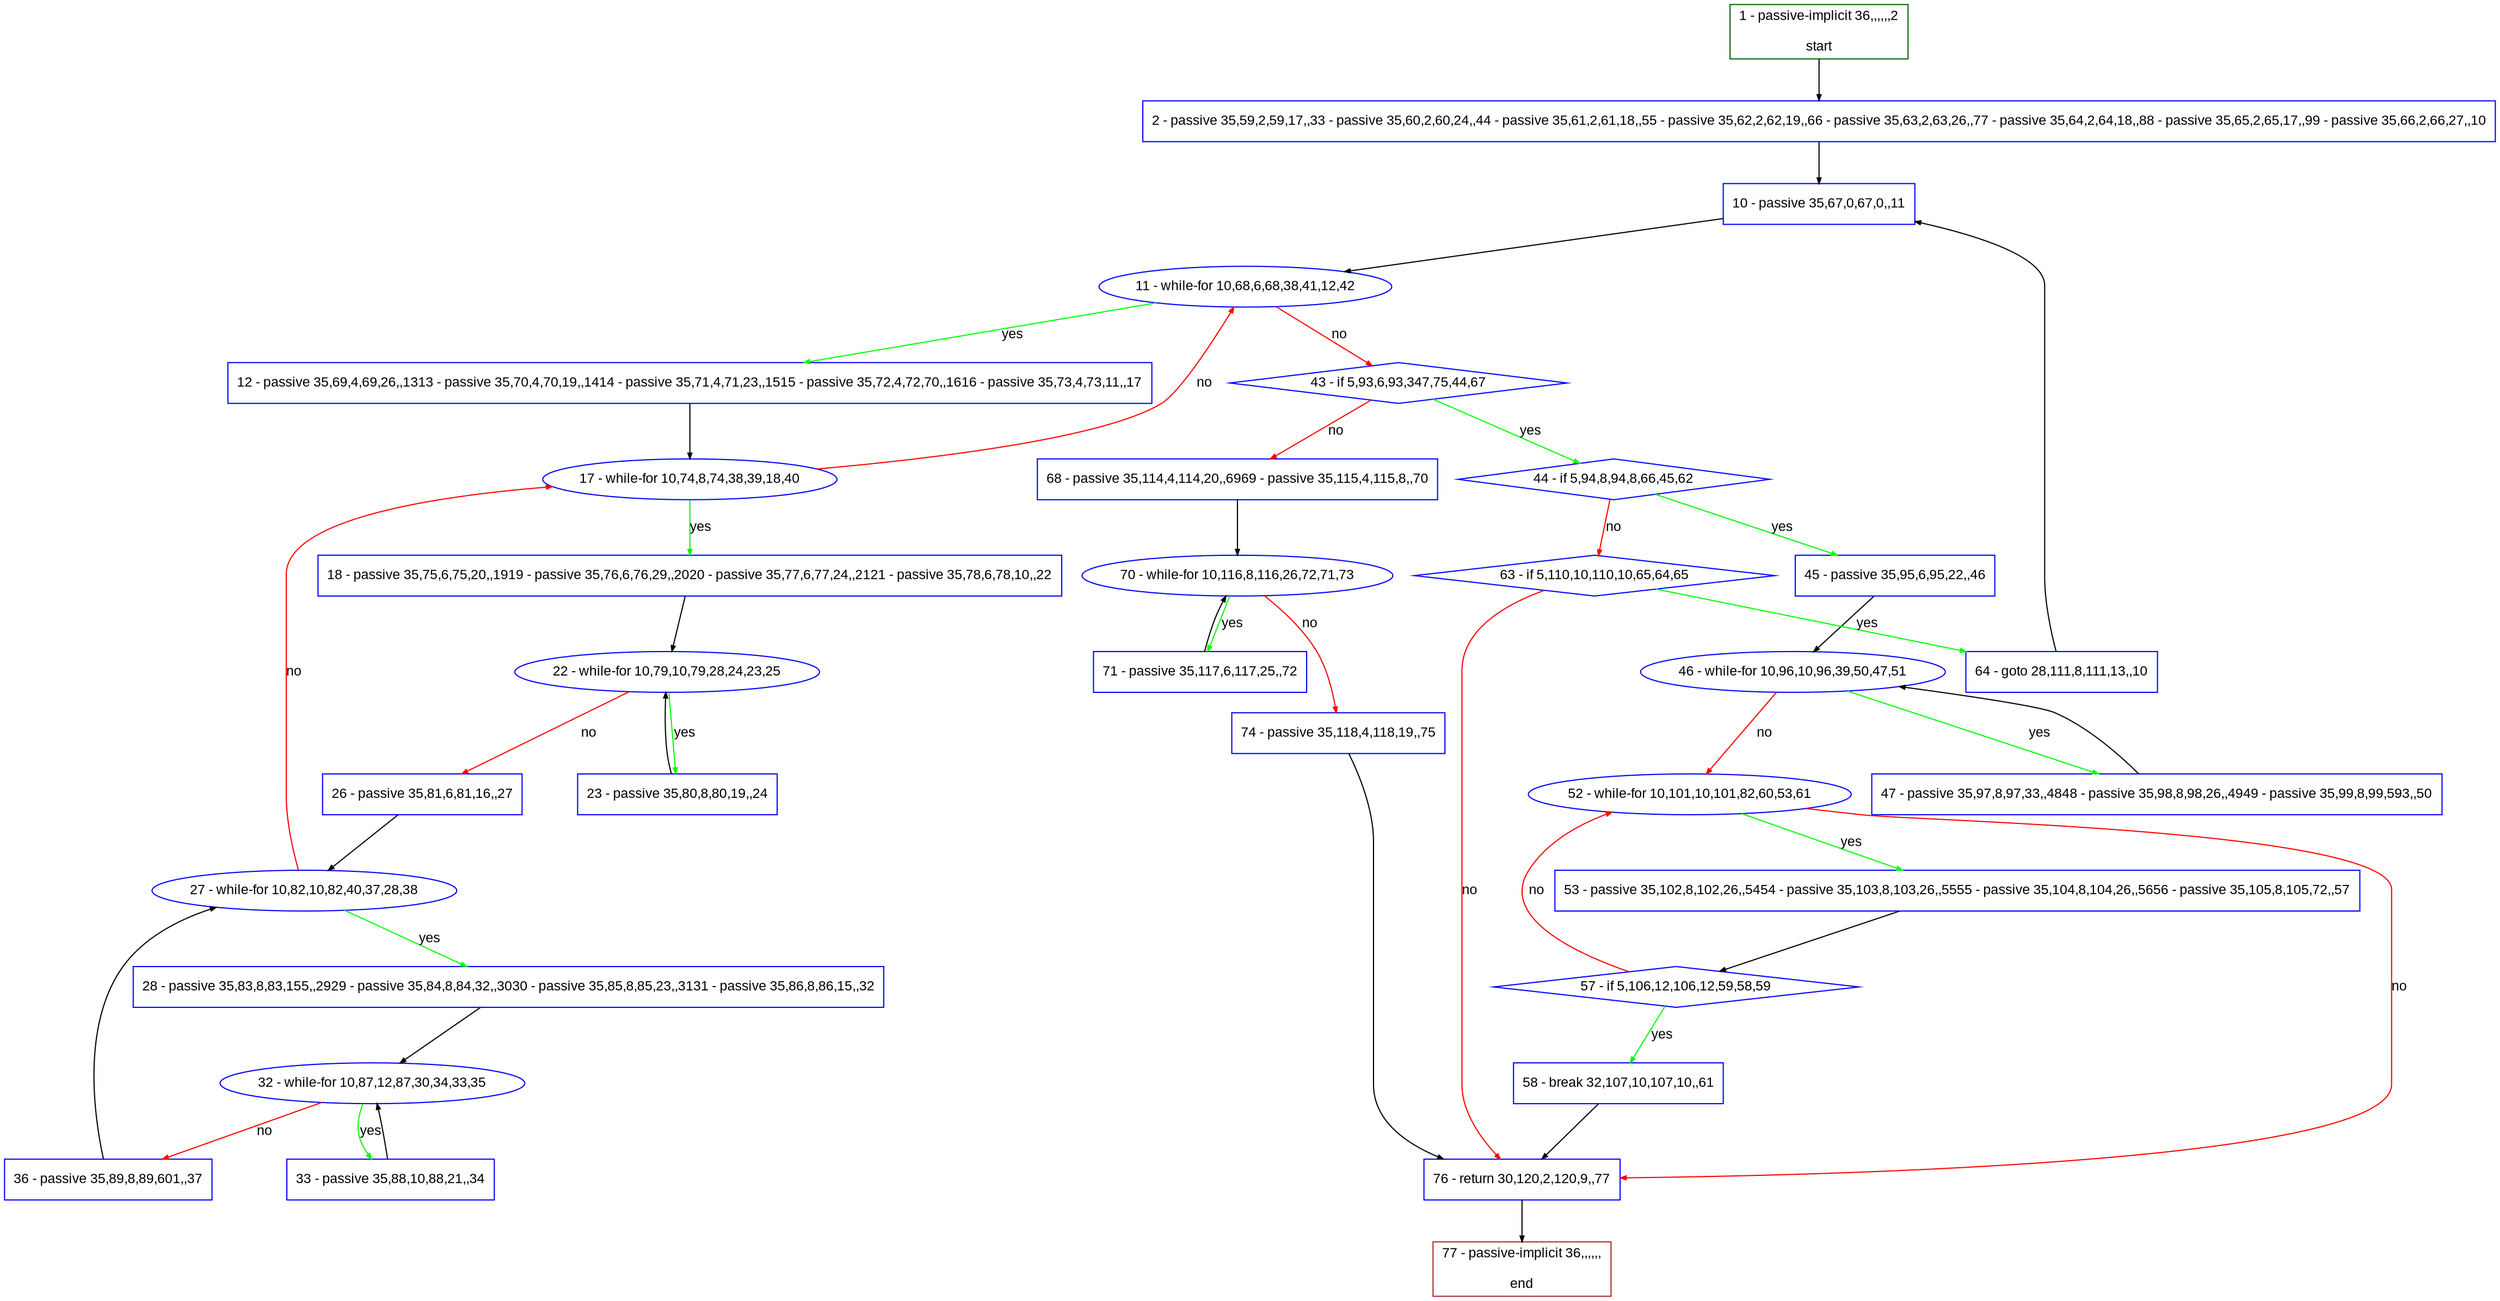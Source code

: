 digraph "" {
  graph [pack="true", label="", fontsize="12", packmode="clust", fontname="Arial", fillcolor="#FFFFCC", bgcolor="white", style="rounded,filled", compound="true"];
  node [node_initialized="no", label="", color="grey", fontsize="12", fillcolor="white", fontname="Arial", style="filled", shape="rectangle", compound="true", fixedsize="false"];
  edge [fontcolor="black", arrowhead="normal", arrowtail="none", arrowsize="0.5", ltail="", label="", color="black", fontsize="12", lhead="", fontname="Arial", dir="forward", compound="true"];
  __N1 [label="2 - passive 35,59,2,59,17,,33 - passive 35,60,2,60,24,,44 - passive 35,61,2,61,18,,55 - passive 35,62,2,62,19,,66 - passive 35,63,2,63,26,,77 - passive 35,64,2,64,18,,88 - passive 35,65,2,65,17,,99 - passive 35,66,2,66,27,,10", color="#0000ff", fillcolor="#ffffff", style="filled", shape="box"];
  __N2 [label="1 - passive-implicit 36,,,,,,2\n\nstart", color="#006400", fillcolor="#ffffff", style="filled", shape="box"];
  __N3 [label="10 - passive 35,67,0,67,0,,11", color="#0000ff", fillcolor="#ffffff", style="filled", shape="box"];
  __N4 [label="11 - while-for 10,68,6,68,38,41,12,42", color="#0000ff", fillcolor="#ffffff", style="filled", shape="oval"];
  __N5 [label="12 - passive 35,69,4,69,26,,1313 - passive 35,70,4,70,19,,1414 - passive 35,71,4,71,23,,1515 - passive 35,72,4,72,70,,1616 - passive 35,73,4,73,11,,17", color="#0000ff", fillcolor="#ffffff", style="filled", shape="box"];
  __N6 [label="43 - if 5,93,6,93,347,75,44,67", color="#0000ff", fillcolor="#ffffff", style="filled", shape="diamond"];
  __N7 [label="17 - while-for 10,74,8,74,38,39,18,40", color="#0000ff", fillcolor="#ffffff", style="filled", shape="oval"];
  __N8 [label="18 - passive 35,75,6,75,20,,1919 - passive 35,76,6,76,29,,2020 - passive 35,77,6,77,24,,2121 - passive 35,78,6,78,10,,22", color="#0000ff", fillcolor="#ffffff", style="filled", shape="box"];
  __N9 [label="22 - while-for 10,79,10,79,28,24,23,25", color="#0000ff", fillcolor="#ffffff", style="filled", shape="oval"];
  __N10 [label="23 - passive 35,80,8,80,19,,24", color="#0000ff", fillcolor="#ffffff", style="filled", shape="box"];
  __N11 [label="26 - passive 35,81,6,81,16,,27", color="#0000ff", fillcolor="#ffffff", style="filled", shape="box"];
  __N12 [label="27 - while-for 10,82,10,82,40,37,28,38", color="#0000ff", fillcolor="#ffffff", style="filled", shape="oval"];
  __N13 [label="28 - passive 35,83,8,83,155,,2929 - passive 35,84,8,84,32,,3030 - passive 35,85,8,85,23,,3131 - passive 35,86,8,86,15,,32", color="#0000ff", fillcolor="#ffffff", style="filled", shape="box"];
  __N14 [label="32 - while-for 10,87,12,87,30,34,33,35", color="#0000ff", fillcolor="#ffffff", style="filled", shape="oval"];
  __N15 [label="33 - passive 35,88,10,88,21,,34", color="#0000ff", fillcolor="#ffffff", style="filled", shape="box"];
  __N16 [label="36 - passive 35,89,8,89,601,,37", color="#0000ff", fillcolor="#ffffff", style="filled", shape="box"];
  __N17 [label="44 - if 5,94,8,94,8,66,45,62", color="#0000ff", fillcolor="#ffffff", style="filled", shape="diamond"];
  __N18 [label="68 - passive 35,114,4,114,20,,6969 - passive 35,115,4,115,8,,70", color="#0000ff", fillcolor="#ffffff", style="filled", shape="box"];
  __N19 [label="45 - passive 35,95,6,95,22,,46", color="#0000ff", fillcolor="#ffffff", style="filled", shape="box"];
  __N20 [label="63 - if 5,110,10,110,10,65,64,65", color="#0000ff", fillcolor="#ffffff", style="filled", shape="diamond"];
  __N21 [label="46 - while-for 10,96,10,96,39,50,47,51", color="#0000ff", fillcolor="#ffffff", style="filled", shape="oval"];
  __N22 [label="47 - passive 35,97,8,97,33,,4848 - passive 35,98,8,98,26,,4949 - passive 35,99,8,99,593,,50", color="#0000ff", fillcolor="#ffffff", style="filled", shape="box"];
  __N23 [label="52 - while-for 10,101,10,101,82,60,53,61", color="#0000ff", fillcolor="#ffffff", style="filled", shape="oval"];
  __N24 [label="53 - passive 35,102,8,102,26,,5454 - passive 35,103,8,103,26,,5555 - passive 35,104,8,104,26,,5656 - passive 35,105,8,105,72,,57", color="#0000ff", fillcolor="#ffffff", style="filled", shape="box"];
  __N25 [label="76 - return 30,120,2,120,9,,77", color="#0000ff", fillcolor="#ffffff", style="filled", shape="box"];
  __N26 [label="57 - if 5,106,12,106,12,59,58,59", color="#0000ff", fillcolor="#ffffff", style="filled", shape="diamond"];
  __N27 [label="58 - break 32,107,10,107,10,,61", color="#0000ff", fillcolor="#ffffff", style="filled", shape="box"];
  __N28 [label="64 - goto 28,111,8,111,13,,10", color="#0000ff", fillcolor="#ffffff", style="filled", shape="box"];
  __N29 [label="70 - while-for 10,116,8,116,26,72,71,73", color="#0000ff", fillcolor="#ffffff", style="filled", shape="oval"];
  __N30 [label="71 - passive 35,117,6,117,25,,72", color="#0000ff", fillcolor="#ffffff", style="filled", shape="box"];
  __N31 [label="74 - passive 35,118,4,118,19,,75", color="#0000ff", fillcolor="#ffffff", style="filled", shape="box"];
  __N32 [label="77 - passive-implicit 36,,,,,,\n\nend", color="#a52a2a", fillcolor="#ffffff", style="filled", shape="box"];
  __N2 -> __N1 [arrowhead="normal", arrowtail="none", color="#000000", label="", dir="forward"];
  __N1 -> __N3 [arrowhead="normal", arrowtail="none", color="#000000", label="", dir="forward"];
  __N3 -> __N4 [arrowhead="normal", arrowtail="none", color="#000000", label="", dir="forward"];
  __N4 -> __N5 [arrowhead="normal", arrowtail="none", color="#00ff00", label="yes", dir="forward"];
  __N4 -> __N6 [arrowhead="normal", arrowtail="none", color="#ff0000", label="no", dir="forward"];
  __N5 -> __N7 [arrowhead="normal", arrowtail="none", color="#000000", label="", dir="forward"];
  __N7 -> __N4 [arrowhead="normal", arrowtail="none", color="#ff0000", label="no", dir="forward"];
  __N7 -> __N8 [arrowhead="normal", arrowtail="none", color="#00ff00", label="yes", dir="forward"];
  __N8 -> __N9 [arrowhead="normal", arrowtail="none", color="#000000", label="", dir="forward"];
  __N9 -> __N10 [arrowhead="normal", arrowtail="none", color="#00ff00", label="yes", dir="forward"];
  __N10 -> __N9 [arrowhead="normal", arrowtail="none", color="#000000", label="", dir="forward"];
  __N9 -> __N11 [arrowhead="normal", arrowtail="none", color="#ff0000", label="no", dir="forward"];
  __N11 -> __N12 [arrowhead="normal", arrowtail="none", color="#000000", label="", dir="forward"];
  __N12 -> __N7 [arrowhead="normal", arrowtail="none", color="#ff0000", label="no", dir="forward"];
  __N12 -> __N13 [arrowhead="normal", arrowtail="none", color="#00ff00", label="yes", dir="forward"];
  __N13 -> __N14 [arrowhead="normal", arrowtail="none", color="#000000", label="", dir="forward"];
  __N14 -> __N15 [arrowhead="normal", arrowtail="none", color="#00ff00", label="yes", dir="forward"];
  __N15 -> __N14 [arrowhead="normal", arrowtail="none", color="#000000", label="", dir="forward"];
  __N14 -> __N16 [arrowhead="normal", arrowtail="none", color="#ff0000", label="no", dir="forward"];
  __N16 -> __N12 [arrowhead="normal", arrowtail="none", color="#000000", label="", dir="forward"];
  __N6 -> __N17 [arrowhead="normal", arrowtail="none", color="#00ff00", label="yes", dir="forward"];
  __N6 -> __N18 [arrowhead="normal", arrowtail="none", color="#ff0000", label="no", dir="forward"];
  __N17 -> __N19 [arrowhead="normal", arrowtail="none", color="#00ff00", label="yes", dir="forward"];
  __N17 -> __N20 [arrowhead="normal", arrowtail="none", color="#ff0000", label="no", dir="forward"];
  __N19 -> __N21 [arrowhead="normal", arrowtail="none", color="#000000", label="", dir="forward"];
  __N21 -> __N22 [arrowhead="normal", arrowtail="none", color="#00ff00", label="yes", dir="forward"];
  __N22 -> __N21 [arrowhead="normal", arrowtail="none", color="#000000", label="", dir="forward"];
  __N21 -> __N23 [arrowhead="normal", arrowtail="none", color="#ff0000", label="no", dir="forward"];
  __N23 -> __N24 [arrowhead="normal", arrowtail="none", color="#00ff00", label="yes", dir="forward"];
  __N23 -> __N25 [arrowhead="normal", arrowtail="none", color="#ff0000", label="no", dir="forward"];
  __N24 -> __N26 [arrowhead="normal", arrowtail="none", color="#000000", label="", dir="forward"];
  __N26 -> __N23 [arrowhead="normal", arrowtail="none", color="#ff0000", label="no", dir="forward"];
  __N26 -> __N27 [arrowhead="normal", arrowtail="none", color="#00ff00", label="yes", dir="forward"];
  __N27 -> __N25 [arrowhead="normal", arrowtail="none", color="#000000", label="", dir="forward"];
  __N20 -> __N28 [arrowhead="normal", arrowtail="none", color="#00ff00", label="yes", dir="forward"];
  __N20 -> __N25 [arrowhead="normal", arrowtail="none", color="#ff0000", label="no", dir="forward"];
  __N28 -> __N3 [arrowhead="normal", arrowtail="none", color="#000000", label="", dir="forward"];
  __N18 -> __N29 [arrowhead="normal", arrowtail="none", color="#000000", label="", dir="forward"];
  __N29 -> __N30 [arrowhead="normal", arrowtail="none", color="#00ff00", label="yes", dir="forward"];
  __N30 -> __N29 [arrowhead="normal", arrowtail="none", color="#000000", label="", dir="forward"];
  __N29 -> __N31 [arrowhead="normal", arrowtail="none", color="#ff0000", label="no", dir="forward"];
  __N31 -> __N25 [arrowhead="normal", arrowtail="none", color="#000000", label="", dir="forward"];
  __N25 -> __N32 [arrowhead="normal", arrowtail="none", color="#000000", label="", dir="forward"];
}
